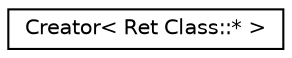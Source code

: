 digraph "Graphical Class Hierarchy"
{
  edge [fontname="Helvetica",fontsize="10",labelfontname="Helvetica",labelfontsize="10"];
  node [fontname="Helvetica",fontsize="10",shape=record];
  rankdir="LR";
  Node0 [label="Creator\< Ret Class::* \>",height=0.2,width=0.4,color="black", fillcolor="white", style="filled",URL="$struct_creator_3_01_ret_01_class_1_1_5_01_4.html"];
}
